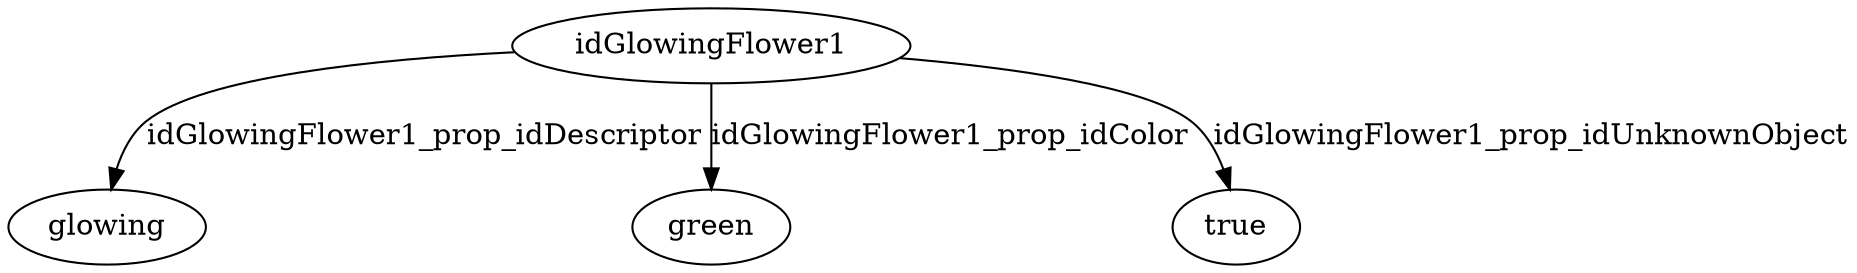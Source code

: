 strict digraph  {
idGlowingFlower1 [node_type=entity_node, root=root];
glowing;
green;
true;
idGlowingFlower1 -> glowing  [edge_type=property, label=idGlowingFlower1_prop_idDescriptor];
idGlowingFlower1 -> green  [edge_type=property, label=idGlowingFlower1_prop_idColor];
idGlowingFlower1 -> true  [edge_type=property, label=idGlowingFlower1_prop_idUnknownObject];
}
